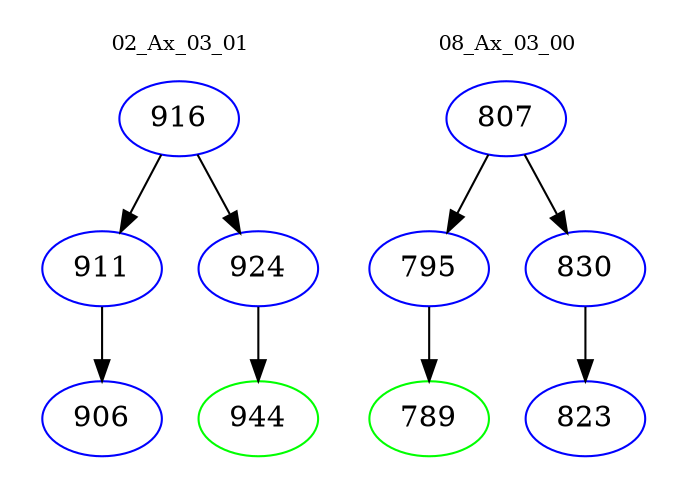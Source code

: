 digraph{
subgraph cluster_0 {
color = white
label = "02_Ax_03_01";
fontsize=10;
T0_916 [label="916", color="blue"]
T0_916 -> T0_911 [color="black"]
T0_911 [label="911", color="blue"]
T0_911 -> T0_906 [color="black"]
T0_906 [label="906", color="blue"]
T0_916 -> T0_924 [color="black"]
T0_924 [label="924", color="blue"]
T0_924 -> T0_944 [color="black"]
T0_944 [label="944", color="green"]
}
subgraph cluster_1 {
color = white
label = "08_Ax_03_00";
fontsize=10;
T1_807 [label="807", color="blue"]
T1_807 -> T1_795 [color="black"]
T1_795 [label="795", color="blue"]
T1_795 -> T1_789 [color="black"]
T1_789 [label="789", color="green"]
T1_807 -> T1_830 [color="black"]
T1_830 [label="830", color="blue"]
T1_830 -> T1_823 [color="black"]
T1_823 [label="823", color="blue"]
}
}
